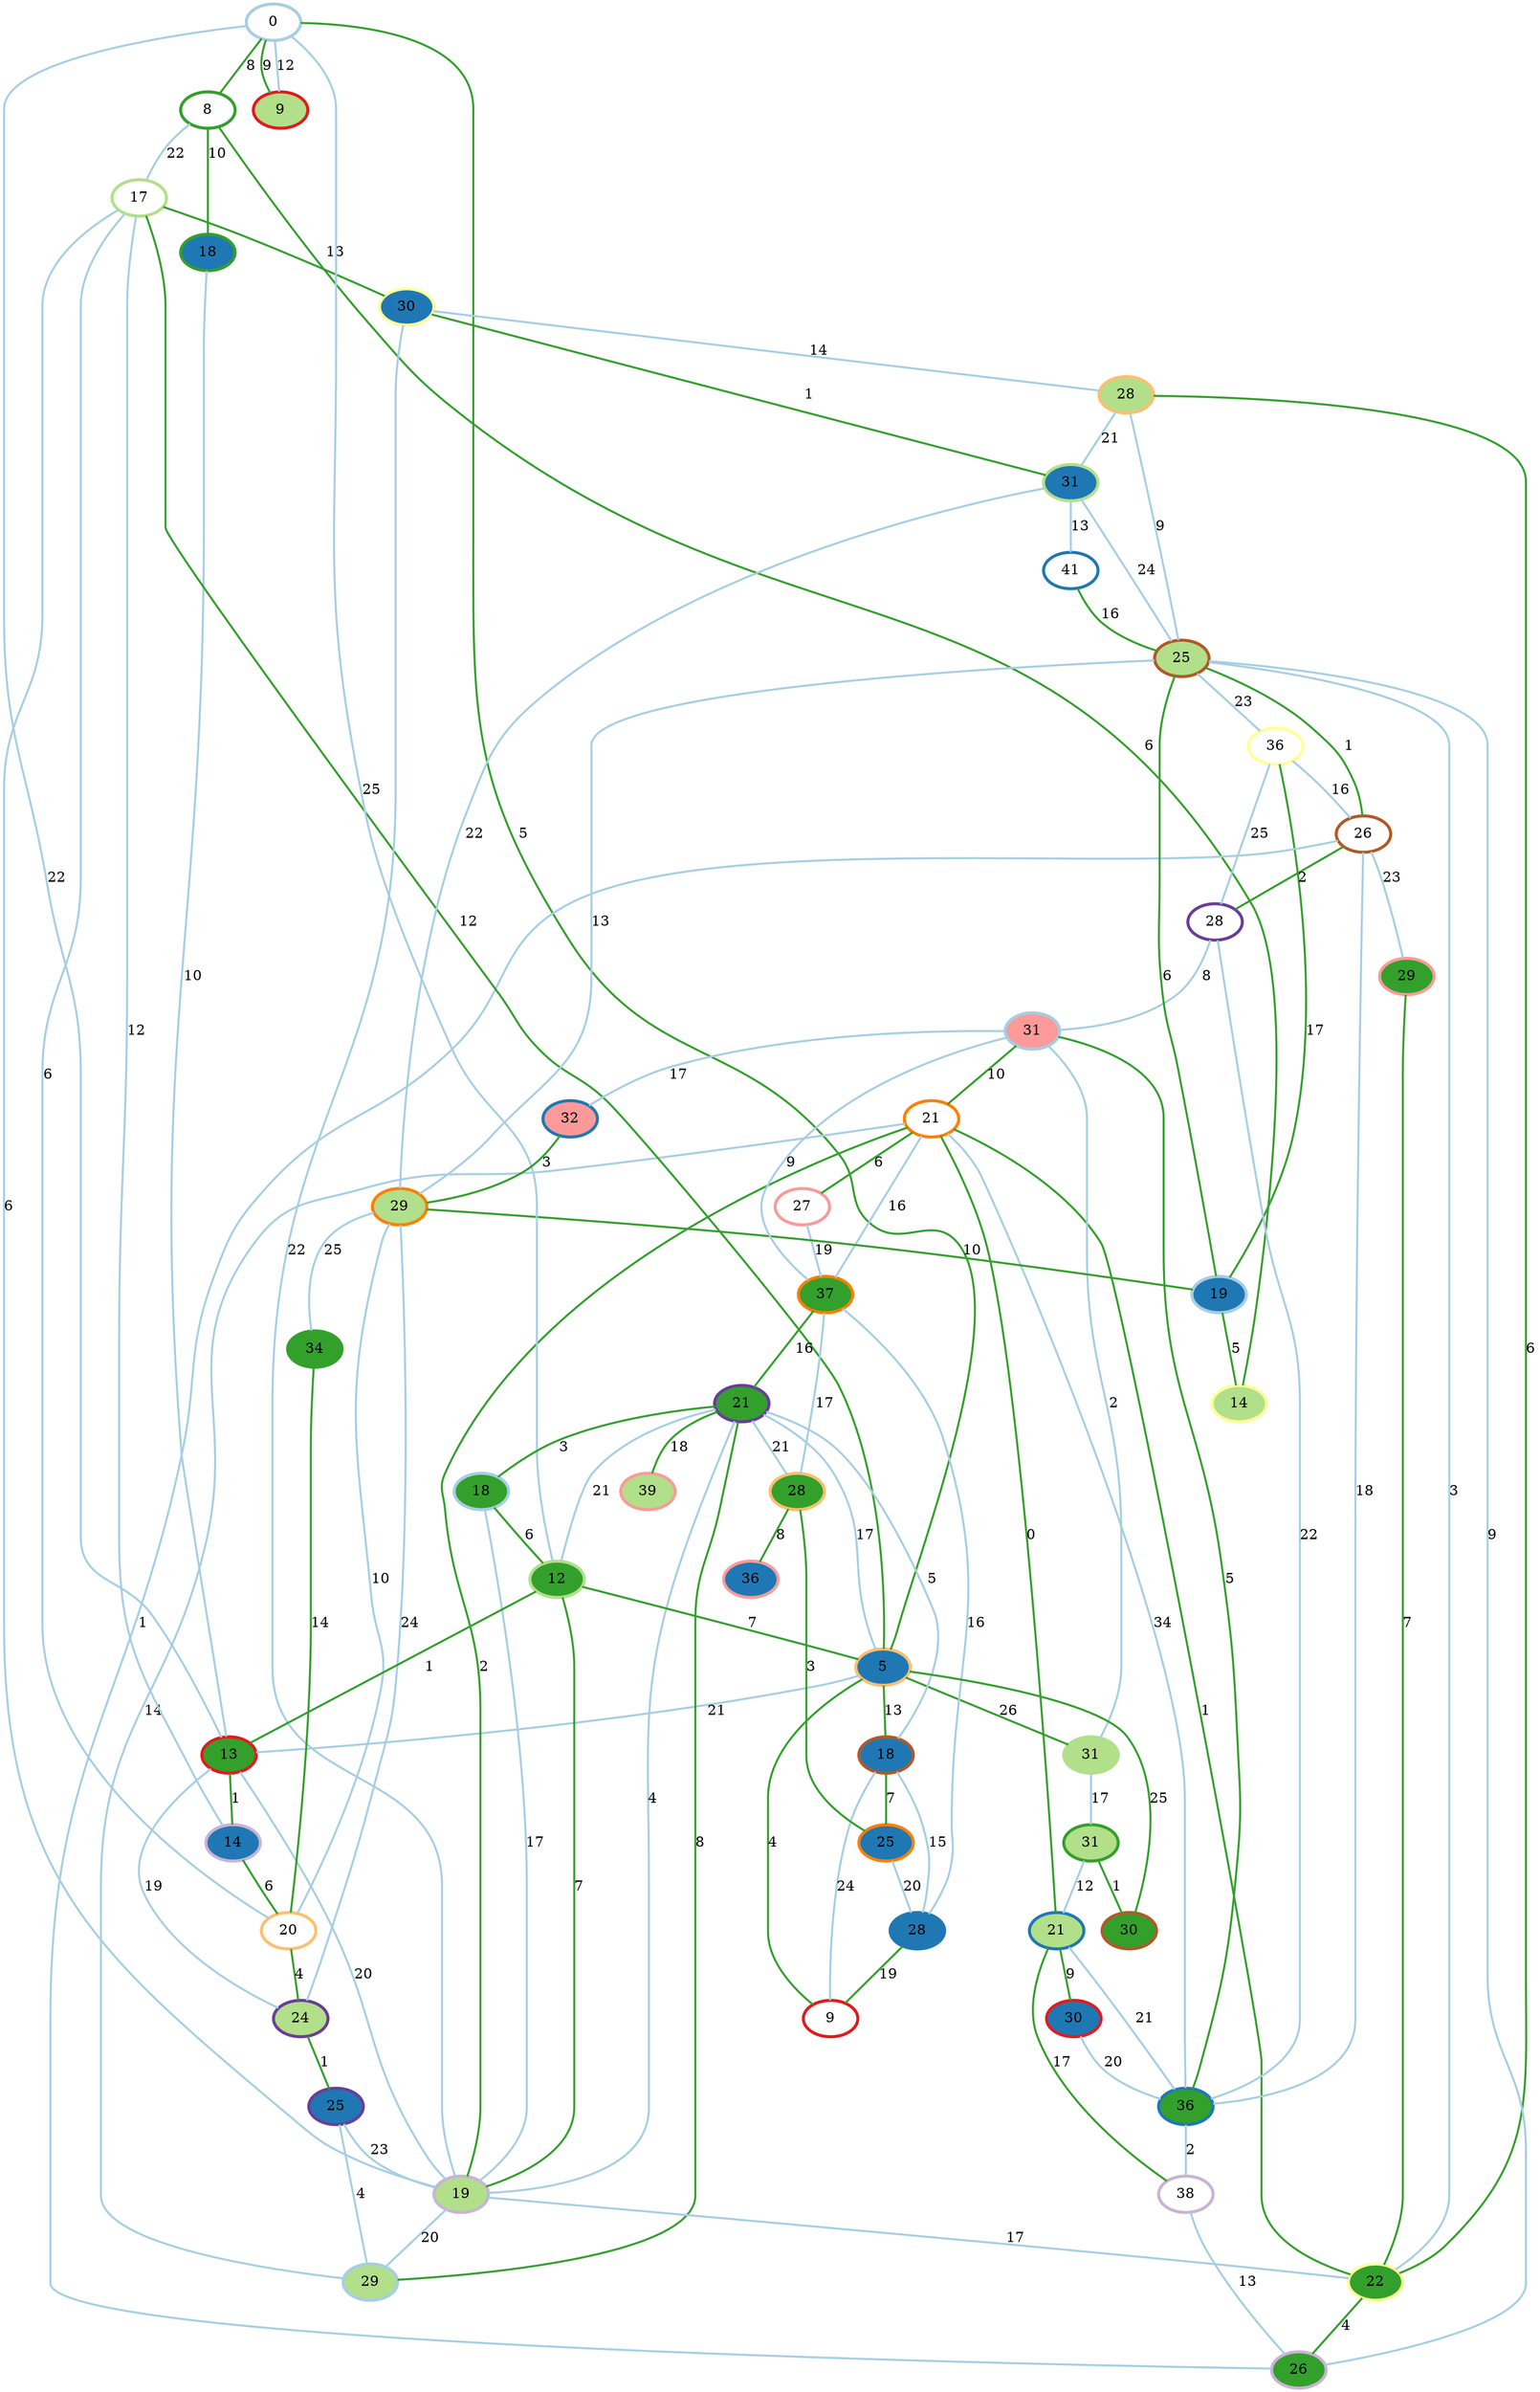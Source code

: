 graph G {
    0 [penwidth=3,label="0",color=1, colorscheme=paired12]
    1 [penwidth=3,label="41",color=2, colorscheme=paired12]
    2 [penwidth=3,label="17",color=3, colorscheme=paired12]
    3 [penwidth=3,label="8",color=4, colorscheme=paired12]
    4 [penwidth=3,label="27",color=5, colorscheme=paired12]
    5 [penwidth=3,label="9",color=6, colorscheme=paired12]
    6 [penwidth=3,label="20",color=7, colorscheme=paired12]
    7 [penwidth=3,label="21",color=8, colorscheme=paired12]
    8 [penwidth=3,label="38",color=9, colorscheme=paired12]
    9 [penwidth=3,label="28",color=10, colorscheme=paired12]
    10 [penwidth=3,label="36",color=11, colorscheme=paired12]
    11 [penwidth=3,label="26",color=12, colorscheme=paired12]
    12 [penwidth=3,label="19",color=1, colorscheme=paired12,style=filled,fillcolor=2]
    13 [penwidth=3,label="28",color=2, colorscheme=paired12,style=filled,fillcolor=2]
    14 [penwidth=3,label="31",color=3, colorscheme=paired12,style=filled,fillcolor=2]
    15 [penwidth=3,label="18",color=4, colorscheme=paired12,style=filled,fillcolor=2]
    16 [penwidth=3,label="36",color=5, colorscheme=paired12,style=filled,fillcolor=2]
    17 [penwidth=3,label="30",color=6, colorscheme=paired12,style=filled,fillcolor=2]
    18 [penwidth=3,label="5",color=7, colorscheme=paired12,style=filled,fillcolor=2]
    19 [penwidth=3,label="25",color=8, colorscheme=paired12,style=filled,fillcolor=2]
    20 [penwidth=3,label="14",color=9, colorscheme=paired12,style=filled,fillcolor=2]
    21 [penwidth=3,label="25",color=10, colorscheme=paired12,style=filled,fillcolor=2]
    22 [penwidth=3,label="30",color=11, colorscheme=paired12,style=filled,fillcolor=2]
    23 [penwidth=3,label="18",color=12, colorscheme=paired12,style=filled,fillcolor=2]
    24 [penwidth=3,label="29",color=1, colorscheme=paired12,style=filled,fillcolor=3]
    25 [penwidth=3,label="21",color=2, colorscheme=paired12,style=filled,fillcolor=3]
    26 [penwidth=3,label="31",color=3, colorscheme=paired12,style=filled,fillcolor=3]
    27 [penwidth=3,label="31",color=4, colorscheme=paired12,style=filled,fillcolor=3]
    28 [penwidth=3,label="39",color=5, colorscheme=paired12,style=filled,fillcolor=3]
    29 [penwidth=3,label="9",color=6, colorscheme=paired12,style=filled,fillcolor=3]
    30 [penwidth=3,label="28",color=7, colorscheme=paired12,style=filled,fillcolor=3]
    31 [penwidth=3,label="29",color=8, colorscheme=paired12,style=filled,fillcolor=3]
    32 [penwidth=3,label="19",color=9, colorscheme=paired12,style=filled,fillcolor=3]
    33 [penwidth=3,label="24",color=10, colorscheme=paired12,style=filled,fillcolor=3]
    34 [penwidth=3,label="14",color=11, colorscheme=paired12,style=filled,fillcolor=3]
    35 [penwidth=3,label="25",color=12, colorscheme=paired12,style=filled,fillcolor=3]
    36 [penwidth=3,label="18",color=1, colorscheme=paired12,style=filled,fillcolor=4]
    37 [penwidth=3,label="36",color=2, colorscheme=paired12,style=filled,fillcolor=4]
    38 [penwidth=3,label="12",color=3, colorscheme=paired12,style=filled,fillcolor=4]
    39 [penwidth=3,label="34",color=4, colorscheme=paired12,style=filled,fillcolor=4]
    40 [penwidth=3,label="29",color=5, colorscheme=paired12,style=filled,fillcolor=4]
    41 [penwidth=3,label="13",color=6, colorscheme=paired12,style=filled,fillcolor=4]
    42 [penwidth=3,label="28",color=7, colorscheme=paired12,style=filled,fillcolor=4]
    43 [penwidth=3,label="37",color=8, colorscheme=paired12,style=filled,fillcolor=4]
    44 [penwidth=3,label="26",color=9, colorscheme=paired12,style=filled,fillcolor=4]
    45 [penwidth=3,label="21",color=10, colorscheme=paired12,style=filled,fillcolor=4]
    46 [penwidth=3,label="22",color=11, colorscheme=paired12,style=filled,fillcolor=4]
    47 [penwidth=3,label="30",color=12, colorscheme=paired12,style=filled,fillcolor=4]
    48 [penwidth=3,label="31",color=1, colorscheme=paired12,style=filled,fillcolor=5]
    49 [penwidth=3,label="32",color=2, colorscheme=paired12,style=filled,fillcolor=5]

    11--9 [penwidth=2,label="2",color=4, colorscheme=paired12]
    0--29 [penwidth=2,label="12",color=1, colorscheme=paired12]
    43--45 [penwidth=2,label="16",color=4, colorscheme=paired12]
    10--9 [penwidth=2,label="25",color=1, colorscheme=paired12]
    0--3 [penwidth=2,label="8",color=4, colorscheme=paired12]
    3--15 [penwidth=2,label="10",color=4, colorscheme=paired12]
    48--49 [penwidth=2,label="17",color=1, colorscheme=paired12]
    22--32 [penwidth=2,label="22",color=1, colorscheme=paired12]
    33--21 [penwidth=2,label="1",color=4, colorscheme=paired12]
    18--26 [penwidth=2,label="26",color=4, colorscheme=paired12]
    26--27 [penwidth=2,label="17",color=1, colorscheme=paired12]
    49--31 [penwidth=2,label="3",color=4, colorscheme=paired12]
    27--47 [penwidth=2,label="1",color=4, colorscheme=paired12]
    18--45 [penwidth=2,label="17",color=1, colorscheme=paired12]
    35--14 [penwidth=2,label="24",color=1, colorscheme=paired12]
    48--7 [penwidth=2,label="10",color=4, colorscheme=paired12]
    7--46 [penwidth=2,label="1",color=4, colorscheme=paired12]
    11--35 [penwidth=2,label="1",color=4, colorscheme=paired12]
    47--18 [penwidth=2,label="25",color=4, colorscheme=paired12]
    32--46 [penwidth=2,label="17",color=1, colorscheme=paired12]
    36--38 [penwidth=2,label="6",color=4, colorscheme=paired12]
    31--14 [penwidth=2,label="22",color=1, colorscheme=paired12]
    45--28 [penwidth=2,label="18",color=4, colorscheme=paired12]
    37--25 [penwidth=2,label="21",color=1, colorscheme=paired12]
    21--32 [penwidth=2,label="23",color=1, colorscheme=paired12]
    25--17 [penwidth=2,label="9",color=4, colorscheme=paired12]
    18--5 [penwidth=2,label="4",color=4, colorscheme=paired12]
    11--37 [penwidth=2,label="18",color=1, colorscheme=paired12]
    7--24 [penwidth=2,label="14",color=1, colorscheme=paired12]
    31--33 [penwidth=2,label="24",color=1, colorscheme=paired12]
    32--7 [penwidth=2,label="2",color=4, colorscheme=paired12]
    45--38 [penwidth=2,label="21",color=1, colorscheme=paired12]
    38--18 [penwidth=2,label="7",color=4, colorscheme=paired12]
    20--6 [penwidth=2,label="6",color=4, colorscheme=paired12]
    6--33 [penwidth=2,label="4",color=4, colorscheme=paired12]
    25--7 [penwidth=2,label="0",color=4, colorscheme=paired12]
    9--48 [penwidth=2,label="8",color=1, colorscheme=paired12]
    0--18 [penwidth=2,label="5",color=4, colorscheme=paired12]
    26--48 [penwidth=2,label="2",color=1, colorscheme=paired12]
    37--8 [penwidth=2,label="2",color=1, colorscheme=paired12]
    18--2 [penwidth=2,label="12",color=4, colorscheme=paired12]
    18--23 [penwidth=2,label="13",color=4, colorscheme=paired12]
    41--20 [penwidth=2,label="1",color=4, colorscheme=paired12]
    17--37 [penwidth=2,label="20",color=1, colorscheme=paired12]
    11--44 [penwidth=2,label="1",color=1, colorscheme=paired12]
    31--39 [penwidth=2,label="25",color=1, colorscheme=paired12]
    35--44 [penwidth=2,label="9",color=1, colorscheme=paired12]
    12--35 [penwidth=2,label="6",color=4, colorscheme=paired12]
    32--38 [penwidth=2,label="7",color=4, colorscheme=paired12]
    35--30 [penwidth=2,label="9",color=1, colorscheme=paired12]
    11--40 [penwidth=2,label="23",color=1, colorscheme=paired12]
    41--33 [penwidth=2,label="19",color=1, colorscheme=paired12]
    23--45 [penwidth=2,label="5",color=1, colorscheme=paired12]
    21--24 [penwidth=2,label="4",color=1, colorscheme=paired12]
    42--43 [penwidth=2,label="17",color=1, colorscheme=paired12]
    0--41 [penwidth=2,label="22",color=1, colorscheme=paired12]
    27--25 [penwidth=2,label="12",color=1, colorscheme=paired12]
    7--43 [penwidth=2,label="16",color=1, colorscheme=paired12]
    7--37 [penwidth=2,label="34",color=1, colorscheme=paired12]
    31--6 [penwidth=2,label="10",color=1, colorscheme=paired12]
    23--5 [penwidth=2,label="24",color=1, colorscheme=paired12]
    45--36 [penwidth=2,label="3",color=4, colorscheme=paired12]
    10--11 [penwidth=2,label="16",color=1, colorscheme=paired12]
    30--46 [penwidth=2,label="6",color=4, colorscheme=paired12]
    37--9 [penwidth=2,label="22",color=1, colorscheme=paired12]
    32--2 [penwidth=2,label="6",color=1, colorscheme=paired12]
    42--16 [penwidth=2,label="8",color=4, colorscheme=paired12]
    32--24 [penwidth=2,label="20",color=1, colorscheme=paired12]
    22--30 [penwidth=2,label="14",color=1, colorscheme=paired12]
    13--5 [penwidth=2,label="19",color=4, colorscheme=paired12]
    23--19 [penwidth=2,label="7",color=4, colorscheme=paired12]
    14--1 [penwidth=2,label="13",color=1, colorscheme=paired12]
    1--35 [penwidth=2,label="16",color=4, colorscheme=paired12]
    7--4 [penwidth=2,label="6",color=4, colorscheme=paired12]
    8--44 [penwidth=2,label="13",color=1, colorscheme=paired12]
    14--22 [penwidth=2,label="1",color=4, colorscheme=paired12]
    30--14 [penwidth=2,label="21",color=1, colorscheme=paired12]
    45--42 [penwidth=2,label="21",color=1, colorscheme=paired12]
    20--2 [penwidth=2,label="12",color=1, colorscheme=paired12]
    43--48 [penwidth=2,label="9",color=1, colorscheme=paired12]
    38--0 [penwidth=2,label="25",color=1, colorscheme=paired12]
    31--12 [penwidth=2,label="10",color=4, colorscheme=paired12]
    24--45 [penwidth=2,label="8",color=4, colorscheme=paired12]
    40--46 [penwidth=2,label="7",color=4, colorscheme=paired12]
    23--13 [penwidth=2,label="15",color=1, colorscheme=paired12]
    19--13 [penwidth=2,label="20",color=1, colorscheme=paired12]
    3--34 [penwidth=2,label="6",color=4, colorscheme=paired12]
    32--36 [penwidth=2,label="17",color=1, colorscheme=paired12]
    31--35 [penwidth=2,label="13",color=1, colorscheme=paired12]
    32--45 [penwidth=2,label="4",color=1, colorscheme=paired12]
    15--41 [penwidth=2,label="10",color=1, colorscheme=paired12]
    3--2 [penwidth=2,label="22",color=1, colorscheme=paired12]
    10--12 [penwidth=2,label="17",color=4, colorscheme=paired12]
    6--2 [penwidth=2,label="6",color=1, colorscheme=paired12]
    46--35 [penwidth=2,label="3",color=1, colorscheme=paired12]
    18--41 [penwidth=2,label="21",color=1, colorscheme=paired12]
    12--34 [penwidth=2,label="5",color=4, colorscheme=paired12]
    4--43 [penwidth=2,label="19",color=1, colorscheme=paired12]
    25--8 [penwidth=2,label="17",color=4, colorscheme=paired12]
    29--0 [penwidth=2,label="9",color=4, colorscheme=paired12]
    39--6 [penwidth=2,label="14",color=4, colorscheme=paired12]
    32--41 [penwidth=2,label="20",color=1, colorscheme=paired12]
    2--22 [penwidth=2,label="13",color=4, colorscheme=paired12]
    37--48 [penwidth=2,label="5",color=4, colorscheme=paired12]
    42--19 [penwidth=2,label="3",color=4, colorscheme=paired12]
    46--44 [penwidth=2,label="4",color=4, colorscheme=paired12]
    35--10 [penwidth=2,label="23",color=1, colorscheme=paired12]
    41--38 [penwidth=2,label="1",color=4, colorscheme=paired12]
    43--13 [penwidth=2,label="16",color=1, colorscheme=paired12]
}